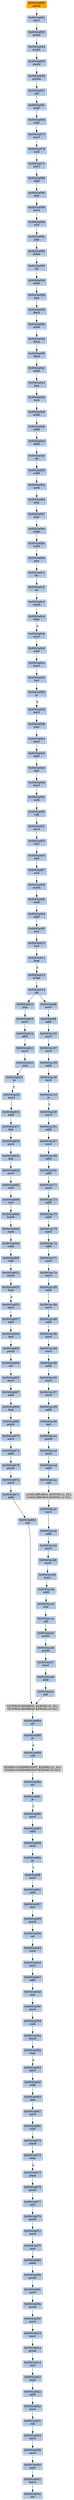 strict digraph G {
	graph [bgcolor=transparent,
		name=G
	];
	node [color=lightsteelblue,
		fillcolor=lightsteelblue,
		shape=rectangle,
		style=filled
	];
	"0x0043a171"	[label="0x0043a171
movl"];
	"0x0043a173"	[label="0x0043a173
addl"];
	"0x0043a171" -> "0x0043a173"	[color="#000000"];
	"0x0043a0ff"	[label="0x0043a0ff
addl"];
	"0x0043a105"	[label="0x0043a105
movl"];
	"0x0043a0ff" -> "0x0043a105"	[color="#000000"];
	"0x0043a95d"	[label="0x0043a95d
movl"];
	"0x0043a95f"	[label="0x0043a95f
addl"];
	"0x0043a95d" -> "0x0043a95f"	[color="#000000"];
	"0x0043a067"	[label="0x0043a067
call"];
	"0x0043a06c"	[label="0x0043a06c
popl"];
	"0x0043a067" -> "0x0043a06c"	[color="#000000"];
	"0x0043a414"	[label="0x0043a414
ret"];
	"0x0043a815"	[label="0x0043a815
jmp"];
	"0x0043a414" -> "0x0043a815"	[color="#000000"];
	"0x0043a0fd"	[label="0x0043a0fd
movl"];
	"0x0043a414" -> "0x0043a0fd"	[color="#000000"];
	"0x0043a0eb"	[label="0x0043a0eb
leal"];
	"0x0043a0ed"	[label="0x0043a0ed
movl"];
	"0x0043a0eb" -> "0x0043a0ed"	[color="#000000"];
	"0x0043a819"	[label="0x0043a819
movl"];
	"0x0043a81b"	[label="0x0043a81b
addl"];
	"0x0043a819" -> "0x0043a81b"	[color="#000000"];
	"0x0043a1a2"	[label="0x0043a1a2
movl"];
	"0x0043a1a4"	[label="0x0043a1a4
addl"];
	"0x0043a1a2" -> "0x0043a1a4"	[color="#000000"];
	"0x0043a0f2"	[label="0x0043a0f2
subl"];
	"0x0043a0ed" -> "0x0043a0f2"	[color="#000000"];
	"0x0043a977"	[label="0x0043a977
xorl"];
	"0x0043a979"	[label="0x0043a979
pushl"];
	"0x0043a977" -> "0x0043a979"	[color="#000000"];
	"0x0043a195"	[label="0x0043a195
movl"];
	"0x0043a197"	[label="0x0043a197
movl"];
	"0x0043a195" -> "0x0043a197"	[color="#000000"];
	"0x0043a831"	[label="0x0043a831
addl"];
	"0x0043a837"	[label="0x0043a837
leal"];
	"0x0043a831" -> "0x0043a837"	[color="#000000"];
	"0x0043a87a"	[label="0x0043a87a
movl"];
	"0x0043a87c"	[label="0x0043a87c
addl"];
	"0x0043a87a" -> "0x0043a87c"	[color="#000000"];
	"0x0043a839"	[label="0x0043a839
movl"];
	"0x0043a837" -> "0x0043a839"	[color="#000000"];
	"0x0043a0f8"	[label="0x0043a0f8
call"];
	"0x0043a401"	[label="0x0043a401
movl"];
	"0x0043a0f8" -> "0x0043a401"	[color="#000000"];
	"0x0043a965"	[label="0x0043a965
leal"];
	"0x0043a967"	[label="0x0043a967
movl"];
	"0x0043a965" -> "0x0043a967"	[color="#000000"];
	"0x0043a1aa"	[label="0x0043a1aa
call"];
	LOADLIBRARYA_KERNEL32_DLL	[color=lightgrey,
		fillcolor=lightgrey,
		label="LOADLIBRARYA_KERNEL32_DLL
LOADLIBRARYA-KERNEL32-DLL"];
	"0x0043a1aa" -> LOADLIBRARYA_KERNEL32_DLL	[color="#000000"];
	"0x0043a107"	[label="0x0043a107
movl"];
	"0x0043a105" -> "0x0043a107"	[color="#000000"];
	"0x0043a95b"	[label="0x0043a95b
loop"];
	"0x0043a95b" -> "0x0043a95d"	[color="#000000",
		label=F];
	"0x0043a073"	[label="0x0043a073
movl"];
	"0x0043a078"	[label="0x0043a078
subl"];
	"0x0043a073" -> "0x0043a078"	[color="#000000"];
	"0x0043a870"	[label="0x0043a870
movl"];
	"0x0043a872"	[label="0x0043a872
addl"];
	"0x0043a870" -> "0x0043a872"	[color="#000000"];
	"0x0043a94d"	[label="0x0043a94d
leal"];
	"0x0043a94f"	[label="0x0043a94f
movl"];
	"0x0043a94d" -> "0x0043a94f"	[color="#000000"];
	"0x0043a907"	[label="0x0043a907
leal"];
	"0x0043a909"	[label="0x0043a909
pushl"];
	"0x0043a907" -> "0x0043a909"	[color="#000000"];
	GETPROCADDRESS_KERNEL32_DLL	[color=lightgrey,
		fillcolor=lightgrey,
		label="GETPROCADDRESS_KERNEL32_DLL
GETPROCADDRESS-KERNEL32-DLL"];
	"0x0043a884"	[label="0x0043a884
orl"];
	GETPROCADDRESS_KERNEL32_DLL -> "0x0043a884"	[color="#000000"];
	"0x0043a065"	[label="0x0043a065
pushl"];
	"0x0043a066"	[label="0x0043a066
pusha"];
	"0x0043a065" -> "0x0043a066"	[color="#000000"];
	"0x0043a85d"	[label="0x0043a85d
leal"];
	"0x0043a85f"	[label="0x0043a85f
pushl"];
	"0x0043a85d" -> "0x0043a85f"	[color="#000000"];
	"0x0043a403"	[label="0x0043a403
xorl"];
	"0x0043a401" -> "0x0043a403"	[color="#000000"];
	"0x0043a405"	[label="0x0043a405
xorl"];
	"0x0043a403" -> "0x0043a405"	[color="#000000"];
	"0x0043a0ad"	[label="0x0043a0ad
addb"];
	"0x0043a0af"	[label="0x0043a0af
clc"];
	"0x0043a0ad" -> "0x0043a0af"	[color="#000000"];
	"0x0043a8ff"	[label="0x0043a8ff
movl"];
	"0x0043a901"	[label="0x0043a901
addl"];
	"0x0043a8ff" -> "0x0043a901"	[color="#000000"];
	"0x0043a1c2"	[label="0x0043a1c2
call"];
	"0x0043a2a5"	[label="0x0043a2a5
pushl"];
	"0x0043a1c2" -> "0x0043a2a5"	[color="#000000"];
	"0x0043a40f"	[label="0x0043a40f
incl"];
	"0x0043a410"	[label="0x0043a410
incl"];
	"0x0043a40f" -> "0x0043a410"	[color="#000000"];
	"0x0043a1a1"	[label="0x0043a1a1
pushl"];
	"0x0043a1a1" -> "0x0043a1a2"	[color="#000000"];
	"0x0043a088"	[label="0x0043a088
movl"];
	"0x0043a08a"	[label="0x0043a08a
xorl"];
	"0x0043a088" -> "0x0043a08a"	[color="#000000"];
	"0x0043a890"	[label="0x0043a890
movl"];
	"0x0043a892"	[label="0x0043a892
addl"];
	"0x0043a890" -> "0x0043a892"	[color="#000000"];
	"0x0043a061"	[label="0x0043a061
movl"];
	"0x0043a063"	[label="0x0043a063
pushl"];
	"0x0043a061" -> "0x0043a063"	[color="#000000"];
	"0x0043a898"	[label="0x0043a898
testl"];
	"0x0043a89e"	[label="0x0043a89e
je"];
	"0x0043a898" -> "0x0043a89e"	[color="#000000"];
	"0x0043a07e"	[label="0x0043a07e
movl"];
	"0x0043a078" -> "0x0043a07e"	[color="#000000"];
	"0x0043a199"	[label="0x0043a199
addl"];
	"0x0043a19f"	[label="0x0043a19f
leal"];
	"0x0043a199" -> "0x0043a19f"	[color="#000000"];
	"0x0043a1ae"	[label="0x0043a1ae
addl"];
	"0x0043a1b4"	[label="0x0043a1b4
movl"];
	"0x0043a1ae" -> "0x0043a1b4"	[color="#000000"];
	"0x0043a093"	[label="0x0043a093
clc"];
	"0x0043a094"	[label="0x0043a094
addb"];
	"0x0043a093" -> "0x0043a094"	[color="#000000"];
	"0x0043a17c"	[label="0x0043a17c
movl"];
	"0x0043a17e"	[label="0x0043a17e
movl"];
	"0x0043a17c" -> "0x0043a17e"	[color="#000000"];
	"0x0043a186"	[label="0x0043a186
movl"];
	"0x0043a188"	[label="0x0043a188
addl"];
	"0x0043a186" -> "0x0043a188"	[color="#000000"];
	"0x0043a086"	[label="0x0043a086
leal"];
	"0x0043a086" -> "0x0043a088"	[color="#000000"];
	"0x0043a97c"	[label="0x0043a97c
movl"];
	"0x0043a979" -> "0x0043a97c"	[color="#000000"];
	"0x0043a40b"	[label="0x0043a40b
mull"];
	"0x0043a40d"	[label="0x0043a40d
addl"];
	"0x0043a40b" -> "0x0043a40d"	[color="#000000"];
	"0x0043a08c"	[label="0x0043a08c
jmp"];
	"0x0043a08a" -> "0x0043a08c"	[color="#000000"];
	"0x0043a2af"	[label="0x0043a2af
call"];
	"0x0043a2af" -> GETPROCADDRESS_KERNEL32_DLL	[color="#000000"];
	"0x0043a2a6"	[label="0x0043a2a6
pushl"];
	"0x0043a2a5" -> "0x0043a2a6"	[color="#000000"];
	"0x0043a161"	[label="0x0043a161
addl"];
	"0x0043a167"	[label="0x0043a167
movl"];
	"0x0043a161" -> "0x0043a167"	[color="#000000"];
	"0x0043a0b0"	[label="0x0043a0b0
subb"];
	"0x0043a0b2"	[label="0x0043a0b2
xorb"];
	"0x0043a0b0" -> "0x0043a0b2"	[color="#000000"];
	"0x0043a1a4" -> "0x0043a1aa"	[color="#000000"];
	"0x0043a96c"	[label="0x0043a96c
subl"];
	"0x0043a967" -> "0x0043a96c"	[color="#000000"];
	"0x0043a197" -> "0x0043a199"	[color="#000000"];
	"0x0043a878"	[label="0x0043a878
pushl"];
	"0x0043a878" -> "0x0043a87a"	[color="#000000"];
	"0x0043a922"	[label="0x0043a922
addl"];
	"0x0043a92a"	[label="0x0043a92a
movl"];
	"0x0043a922" -> "0x0043a92a"	[color="#000000"];
	"0x0043a83b"	[label="0x0043a83b
leal"];
	"0x0043a83d"	[label="0x0043a83d
movl"];
	"0x0043a83b" -> "0x0043a83d"	[color="#000000"];
	"0x0043a0b4"	[label="0x0043a0b4
jmp"];
	"0x0043a0b7"	[label="0x0043a0b7
jmp"];
	"0x0043a0b4" -> "0x0043a0b7"	[color="#000000"];
	"0x0043a066" -> "0x0043a067"	[color="#000000"];
	"0x0043a97f"	[label="0x0043a97f
jmp"];
	"0x0043a982"	[label="0x0043a982
addb"];
	"0x0043a97f" -> "0x0043a982"	[color="#000000"];
	"0x0043a0c6"	[label="0x0043a0c6
movl"];
	"0x0043a0c8"	[label="0x0043a0c8
addl"];
	"0x0043a0c6" -> "0x0043a0c8"	[color="#000000"];
	"0x0043a852"	[label="0x0043a852
stosb"];
	"0x0043a853"	[label="0x0043a853
loop"];
	"0x0043a852" -> "0x0043a853"	[color="#000000"];
	"0x0043a90c"	[label="0x0043a90c
movl"];
	"0x0043a90e"	[label="0x0043a90e
pushl"];
	"0x0043a90c" -> "0x0043a90e"	[color="#000000"];
	"0x0043a0f2" -> "0x0043a0f8"	[color="#000000"];
	"0x0043a941"	[label="0x0043a941
leave"];
	"0x0043a942"	[label="0x0043a942
ret"];
	"0x0043a941" -> "0x0043a942"	[color="#000000"];
	"0x0043a16c"	[label="0x0043a16c
addl"];
	"0x0043a16c" -> "0x0043a171"	[color="#000000"];
	"0x0043a931"	[label="0x0043a931
roll"];
	"0x0043a934"	[label="0x0043a934
movl"];
	"0x0043a931" -> "0x0043a934"	[color="#000000"];
	"0x0043a95f" -> "0x0043a965"	[color="#000000"];
	"0x0043a1b6"	[label="0x0043a1b6
movl"];
	"0x0043a1b4" -> "0x0043a1b6"	[color="#000000"];
	"0x0043a886"	[label="0x0043a886
je"];
	"0x0043a884" -> "0x0043a886"	[color="#000000"];
	"0x0043a18b"	[label="0x0043a18b
movl"];
	"0x0043a18d"	[label="0x0043a18d
movl"];
	"0x0043a18b" -> "0x0043a18d"	[color="#000000"];
	"0x0043a169"	[label="0x0043a169
addl"];
	"0x0043a169" -> "0x0043a16c"	[color="#000000"];
	"0x0043a413"	[label="0x0043a413
xchgl"];
	"0x0043a413" -> "0x0043a414"	[color="#000000"];
	"0x0043a080"	[label="0x0043a080
addl"];
	"0x0043a080" -> "0x0043a086"	[color="#000000"];
	"0x0043a855"	[label="0x0043a855
movl"];
	"0x0043a857"	[label="0x0043a857
addl"];
	"0x0043a855" -> "0x0043a857"	[color="#000000"];
	"0x0043a0d3"	[label="0x0043a0d3
js"];
	"0x0043a0d5"	[label="0x0043a0d5
movl"];
	"0x0043a0d3" -> "0x0043a0d5"	[color="#000000",
		label=F];
	"0x0043a84d"	[label="0x0043a84d
subb"];
	"0x0043a84f"	[label="0x0043a84f
rolb"];
	"0x0043a84d" -> "0x0043a84f"	[color="#000000"];
	"0x0043a84f" -> "0x0043a852"	[color="#000000"];
	"0x0043a815" -> "0x0043a819"	[color="#000000"];
	"0x0043a93b"	[label="0x0043a93b
movl"];
	"0x0043a940"	[label="0x0043a940
popl"];
	"0x0043a93b" -> "0x0043a940"	[color="#000000"];
	"0x0043a90f"	[label="0x0043a90f
movl"];
	"0x0043a90e" -> "0x0043a90f"	[color="#000000"];
	"0x0043a90a"	[label="0x0043a90a
ret"];
	"0x0043a909" -> "0x0043a90a"	[color="#000000"];
	"0x0043a09b"	[label="0x0043a09b
addb"];
	"0x0043a09d"	[label="0x0043a09d
decb"];
	"0x0043a09b" -> "0x0043a09d"	[color="#000000"];
	"0x0043a10f"	[label="0x0043a10f
testl"];
	"0x0043a115"	[label="0x0043a115
je"];
	"0x0043a10f" -> "0x0043a115"	[color="#000000"];
	"0x0043a0c2"	[label="0x0043a0c2
clc"];
	"0x0043a0c3"	[label="0x0043a0c3
stosb"];
	"0x0043a0c2" -> "0x0043a0c3"	[color="#000000"];
	"0x0043a0e3"	[label="0x0043a0e3
movl"];
	"0x0043a0e5"	[label="0x0043a0e5
addl"];
	"0x0043a0e3" -> "0x0043a0e5"	[color="#000000"];
	"0x0043a90b"	[label="0x0043a90b
pushl"];
	"0x0043a982" -> "0x0043a90b"	[color="#000000"];
	"0x0043a934" -> "0x0043a93b"	[color="#000000"];
	"0x0043a91a"	[label="0x0043a91a
pushl"];
	"0x0043a91d"	[label="0x0043a91d
xorl"];
	"0x0043a91a" -> "0x0043a91d"	[color="#000000"];
	"0x0043a175"	[label="0x0043a175
addl"];
	"0x0043a178"	[label="0x0043a178
movl"];
	"0x0043a175" -> "0x0043a178"	[color="#000000"];
	"0x0043a064"	[label="0x0043a064
pushl"];
	"0x0043a063" -> "0x0043a064"	[color="#000000"];
	"0x0043a913"	[label="0x0043a913
movl"];
	"0x0043a913" -> "0x0043a91a"	[color="#000000"];
	"0x0043a15f"	[label="0x0043a15f
movl"];
	"0x0043a15f" -> "0x0043a161"	[color="#000000"];
	"0x0043a90b" -> "0x0043a90c"	[color="#000000"];
	"0x0043a409"	[label="0x0043a409
movb"];
	"0x0043a409" -> "0x0043a40b"	[color="#000000"];
	"0x0043a0be"	[label="0x0043a0be
jmp"];
	"0x0043a0c1"	[label="0x0043a0c1
stc"];
	"0x0043a0be" -> "0x0043a0c1"	[color="#000000"];
	"0x0043a1c0"	[label="0x0043a1c0
leal"];
	"0x0043a1c0" -> "0x0043a1c2"	[color="#000000"];
	"0x0043a0ba"	[label="0x0043a0ba
subb"];
	"0x0043a0bc"	[label="0x0043a0bc
subb"];
	"0x0043a0ba" -> "0x0043a0bc"	[color="#000000"];
	"0x0043a0a9"	[label="0x0043a0a9
addb"];
	"0x0043a0ab"	[label="0x0043a0ab
addb"];
	"0x0043a0a9" -> "0x0043a0ab"	[color="#000000"];
	"0x0043a84b"	[label="0x0043a84b
xorb"];
	"0x0043a84b" -> "0x0043a84d"	[color="#000000"];
	"0x0043a17a"	[label="0x0043a17a
addl"];
	"0x0043a17a" -> "0x0043a17c"	[color="#000000"];
	"0x0043a91f"	[label="0x0043a91f
popl"];
	"0x0043a91f" -> "0x0043a922"	[color="#000000"];
	"0x0043a1b8"	[label="0x0043a1b8
movl"];
	"0x0043a1ba"	[label="0x0043a1ba
addl"];
	"0x0043a1b8" -> "0x0043a1ba"	[color="#000000"];
	"0x0043a823"	[label="0x0043a823
xorl"];
	"0x0043a825"	[label="0x0043a825
je"];
	"0x0043a823" -> "0x0043a825"	[color="#000000"];
	"0x0043a947"	[label="0x0043a947
addl"];
	"0x0043a947" -> "0x0043a94d"	[color="#000000"];
	"0x0043a064" -> "0x0043a065"	[color="#000000"];
	"0x0043a099"	[label="0x0043a099
decb"];
	"0x0043a099" -> "0x0043a09b"	[color="#000000"];
	"0x0043a188" -> "0x0043a18b"	[color="#000000"];
	"0x0043a092"	[label="0x0043a092
lodsb"];
	"0x0043a092" -> "0x0043a093"	[color="#000000"];
	"0x0043a0af" -> "0x0043a0b0"	[color="#000000"];
	"0x0043a109"	[label="0x0043a109
addl"];
	"0x0043a107" -> "0x0043a109"	[color="#000000"];
	"0x0043a972"	[label="0x0043a972
stosb"];
	"0x0043a973"	[label="0x0043a973
loop"];
	"0x0043a972" -> "0x0043a973"	[color="#000000"];
	"0x0043a901" -> "0x0043a907"	[color="#000000"];
	"0x0043a940" -> "0x0043a941"	[color="#000000"];
	"0x0043a975"	[label="0x0043a975
popa"];
	"0x0043a976"	[label="0x0043a976
pushl"];
	"0x0043a975" -> "0x0043a976"	[color="#000000"];
	"0x0043a95a"	[label="0x0043a95a
stosb"];
	"0x0043a95a" -> "0x0043a95b"	[color="#000000"];
	"0x0043a89e" -> "0x0043a8ff"	[color="#000000",
		label=T];
	"0x0043a19f" -> "0x0043a1a1"	[color="#000000"];
	"0x0043a1ac"	[label="0x0043a1ac
movl"];
	"0x0043a1ac" -> "0x0043a1ae"	[color="#000000"];
	"0x0043a84a"	[label="0x0043a84a
lodsb"];
	"0x0043a84a" -> "0x0043a84b"	[color="#000000"];
	"0x0043a865"	[label="0x0043a865
movl"];
	"0x0043a867"	[label="0x0043a867
addl"];
	"0x0043a865" -> "0x0043a867"	[color="#000000"];
	"0x0043a821"	[label="0x0043a821
movl"];
	"0x0043a821" -> "0x0043a823"	[color="#000000"];
	"0x0043a0ce"	[label="0x0043a0ce
movl"];
	"0x0043a0d2"	[label="0x0043a0d2
incl"];
	"0x0043a0ce" -> "0x0043a0d2"	[color="#000000"];
	"0x0043a0ab" -> "0x0043a0ad"	[color="#000000"];
	"0x0043a973" -> "0x0043a975"	[color="#000000",
		label=F];
	"0x0043a07e" -> "0x0043a080"	[color="#000000"];
	"0x0043a888"	[label="0x0043a888
call"];
	"0x0043a886" -> "0x0043a888"	[color="#000000",
		label=F];
	"0x0043a839" -> "0x0043a83b"	[color="#000000"];
	"0x0043a97c" -> "0x0043a97f"	[color="#000000"];
	"0x0043a1ba" -> "0x0043a1c0"	[color="#000000"];
	"0x0043a860"	[label="0x0043a860
ret"];
	"0x0043a85f" -> "0x0043a860"	[color="#000000"];
	"0x0043a86d"	[label="0x0043a86d
leal"];
	"0x0043a86f"	[label="0x0043a86f
pushl"];
	"0x0043a86d" -> "0x0043a86f"	[color="#000000"];
	"0x0043a0b2" -> "0x0043a0b4"	[color="#000000"];
	"0x0043a0c1" -> "0x0043a0c2"	[color="#000000"];
	"0x0043a0db"	[label="0x0043a0db
jmp"];
	"0x0043a0d5" -> "0x0043a0db"	[color="#000000"];
	"0x0043a96c" -> "0x0043a972"	[color="#000000"];
	"0x0043a2a7"	[label="0x0043a2a7
movl"];
	"0x0043a2a6" -> "0x0043a2a7"	[color="#000000"];
	"0x0043a0c4"	[label="0x0043a0c4
loop"];
	"0x0043a0c4" -> "0x0043a0c6"	[color="#000000",
		label=F];
	"0x0043a180"	[label="0x0043a180
addl"];
	"0x0043a17e" -> "0x0043a180"	[color="#000000"];
	"0x0043a09f"	[label="0x0043a09f
decb"];
	"0x0043a0a1"	[label="0x0043a0a1
addb"];
	"0x0043a09f" -> "0x0043a0a1"	[color="#000000"];
	"0x0043a06d"	[label="0x0043a06d
subl"];
	"0x0043a06d" -> "0x0043a073"	[color="#000000"];
	"0x0043a842"	[label="0x0043a842
subl"];
	"0x0043a83d" -> "0x0043a842"	[color="#000000"];
	"0x0043a88a"	[label="0x0043a88a
orl"];
	"0x0043a88c"	[label="0x0043a88c
je"];
	"0x0043a88a" -> "0x0043a88c"	[color="#000000"];
	"0x0043a2a9"	[label="0x0043a2a9
addl"];
	"0x0043a2a9" -> "0x0043a2af"	[color="#000000"];
	"0x0043a90f" -> "0x0043a913"	[color="#000000"];
	"0x0043a06c" -> "0x0043a06d"	[color="#000000"];
	"0x0043a1b6" -> "0x0043a1b8"	[color="#000000"];
	"0x0043a407"	[label="0x0043a407
xorl"];
	"0x0043a407" -> "0x0043a409"	[color="#000000"];
	"0x0043a115" -> "0x0043a15f"	[color="#000000",
		label=T];
	"0x0043a81b" -> "0x0043a821"	[color="#000000"];
	"0x0043a060"	[color=lightgrey,
		fillcolor=orange,
		label="0x0043a060
pushl"];
	"0x0043a060" -> "0x0043a061"	[color="#000000"];
	"0x0043a411"	[label="0x0043a411
loop"];
	"0x0043a410" -> "0x0043a411"	[color="#000000"];
	"0x0043a91d" -> "0x0043a91f"	[color="#000000"];
	"0x0043a08c" -> "0x0043a092"	[color="#000000"];
	"0x0043a2a7" -> "0x0043a2a9"	[color="#000000"];
	"0x0043a180" -> "0x0043a186"	[color="#000000"];
	"0x0043a857" -> "0x0043a85d"	[color="#000000"];
	"0x0043a0fd" -> "0x0043a0ff"	[color="#000000"];
	"0x0043a0d2" -> "0x0043a0d3"	[color="#000000"];
	"0x0043a109" -> "0x0043a10f"	[color="#000000"];
	"0x0043a18f"	[label="0x0043a18f
addl"];
	"0x0043a18f" -> "0x0043a195"	[color="#000000"];
	"0x0043a86f" -> "0x0043a870"	[color="#000000"];
	"0x0043a0c8" -> "0x0043a0ce"	[color="#000000"];
	"0x0043a0e5" -> "0x0043a0eb"	[color="#000000"];
	"0x0043a943"	[label="0x0043a943
xorb"];
	"0x0043a945"	[label="0x0043a945
movl"];
	"0x0043a943" -> "0x0043a945"	[color="#000000"];
	"0x0043a18d" -> "0x0043a18f"	[color="#000000"];
	"0x0043a853" -> "0x0043a855"	[color="#000000",
		label=F];
	"0x0043a0a3"	[label="0x0043a0a3
jmp"];
	"0x0043a0a6"	[label="0x0043a0a6
rorb"];
	"0x0043a0a3" -> "0x0043a0a6"	[color="#000000"];
	"0x0043a0c3" -> "0x0043a0c4"	[color="#000000"];
	ISDEBUGGERPRESENT_KERNEL32_DLL	[color=lightgrey,
		fillcolor=lightgrey,
		label="ISDEBUGGERPRESENT_KERNEL32_DLL
ISDEBUGGERPRESENT-KERNEL32-DLL"];
	"0x0043a888" -> ISDEBUGGERPRESENT_KERNEL32_DLL	[color="#000000"];
	"0x0043a892" -> "0x0043a898"	[color="#000000"];
	"0x0043a0bc" -> "0x0043a0be"	[color="#000000"];
	"0x0043a954"	[label="0x0043a954
subl"];
	"0x0043a954" -> "0x0043a95a"	[color="#000000"];
	"0x0043a860" -> "0x0043a865"	[color="#000000"];
	"0x0043a92a" -> "0x0043a931"	[color="#000000"];
	"0x0043a94f" -> "0x0043a954"	[color="#000000"];
	LOADLIBRARYA_KERNEL32_DLL -> "0x0043a1ac"	[color="#000000"];
	"0x0043a82f"	[label="0x0043a82f
movl"];
	"0x0043a82f" -> "0x0043a831"	[color="#000000"];
	"0x0043a848"	[label="0x0043a848
xorl"];
	"0x0043a848" -> "0x0043a84a"	[color="#000000"];
	"0x0043a867" -> "0x0043a86d"	[color="#000000"];
	"0x0043a173" -> "0x0043a175"	[color="#000000"];
	"0x0043a945" -> "0x0043a947"	[color="#000000"];
	"0x0043a40d" -> "0x0043a40f"	[color="#000000"];
	"0x0043a09d" -> "0x0043a09f"	[color="#000000"];
	"0x0043a096"	[label="0x0043a096
jmp"];
	"0x0043a096" -> "0x0043a099"	[color="#000000"];
	"0x0043a872" -> "0x0043a878"	[color="#000000"];
	"0x0043a0b7" -> "0x0043a0ba"	[color="#000000"];
	"0x0043a178" -> "0x0043a17a"	[color="#000000"];
	"0x0043a0a6" -> "0x0043a0a9"	[color="#000000"];
	"0x0043a0db" -> "0x0043a0e3"	[color="#000000"];
	ISDEBUGGERPRESENT_KERNEL32_DLL -> "0x0043a88a"	[color="#000000"];
	"0x0043a405" -> "0x0043a407"	[color="#000000"];
	"0x0043a976" -> "0x0043a977"	[color="#000000"];
	"0x0043a842" -> "0x0043a848"	[color="#000000"];
	"0x0043a094" -> "0x0043a096"	[color="#000000"];
	"0x0043a882"	[label="0x0043a882
call"];
	"0x0043a87c" -> "0x0043a882"	[color="#000000"];
	"0x0043a825" -> "0x0043a82f"	[color="#000000",
		label=T];
	"0x0043a90a" -> "0x0043a943"	[color="#000000"];
	"0x0043a882" -> GETPROCADDRESS_KERNEL32_DLL	[color="#000000"];
	"0x0043a411" -> "0x0043a413"	[color="#000000",
		label=F];
	"0x0043a88c" -> "0x0043a890"	[color="#000000",
		label=T];
	"0x0043a0a1" -> "0x0043a0a3"	[color="#000000"];
	"0x0043a167" -> "0x0043a169"	[color="#000000"];
}
